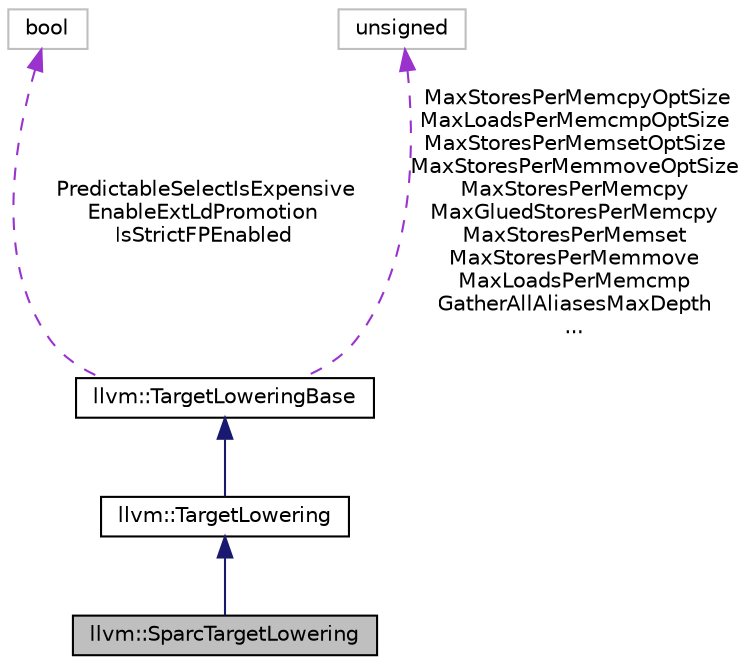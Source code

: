 digraph "llvm::SparcTargetLowering"
{
 // LATEX_PDF_SIZE
  bgcolor="transparent";
  edge [fontname="Helvetica",fontsize="10",labelfontname="Helvetica",labelfontsize="10"];
  node [fontname="Helvetica",fontsize="10",shape=record];
  Node1 [label="llvm::SparcTargetLowering",height=0.2,width=0.4,color="black", fillcolor="grey75", style="filled", fontcolor="black",tooltip=" "];
  Node2 -> Node1 [dir="back",color="midnightblue",fontsize="10",style="solid",fontname="Helvetica"];
  Node2 [label="llvm::TargetLowering",height=0.2,width=0.4,color="black",URL="$classllvm_1_1TargetLowering.html",tooltip="This class defines information used to lower LLVM code to legal SelectionDAG operators that the targe..."];
  Node3 -> Node2 [dir="back",color="midnightblue",fontsize="10",style="solid",fontname="Helvetica"];
  Node3 [label="llvm::TargetLoweringBase",height=0.2,width=0.4,color="black",URL="$classllvm_1_1TargetLoweringBase.html",tooltip="This base class for TargetLowering contains the SelectionDAG-independent parts that can be used from ..."];
  Node4 -> Node3 [dir="back",color="darkorchid3",fontsize="10",style="dashed",label=" PredictableSelectIsExpensive\nEnableExtLdPromotion\nIsStrictFPEnabled" ,fontname="Helvetica"];
  Node4 [label="bool",height=0.2,width=0.4,color="grey75",tooltip=" "];
  Node5 -> Node3 [dir="back",color="darkorchid3",fontsize="10",style="dashed",label=" MaxStoresPerMemcpyOptSize\nMaxLoadsPerMemcmpOptSize\nMaxStoresPerMemsetOptSize\nMaxStoresPerMemmoveOptSize\nMaxStoresPerMemcpy\nMaxGluedStoresPerMemcpy\nMaxStoresPerMemset\nMaxStoresPerMemmove\nMaxLoadsPerMemcmp\nGatherAllAliasesMaxDepth\n..." ,fontname="Helvetica"];
  Node5 [label="unsigned",height=0.2,width=0.4,color="grey75",tooltip=" "];
}
